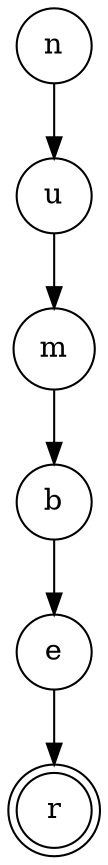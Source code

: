 digraph {   
    node [shape = doublecircle, color = black] r ;
    node [shape = circle];
    node [color= black];
    n -> u -> m -> b -> e -> r;	
}
